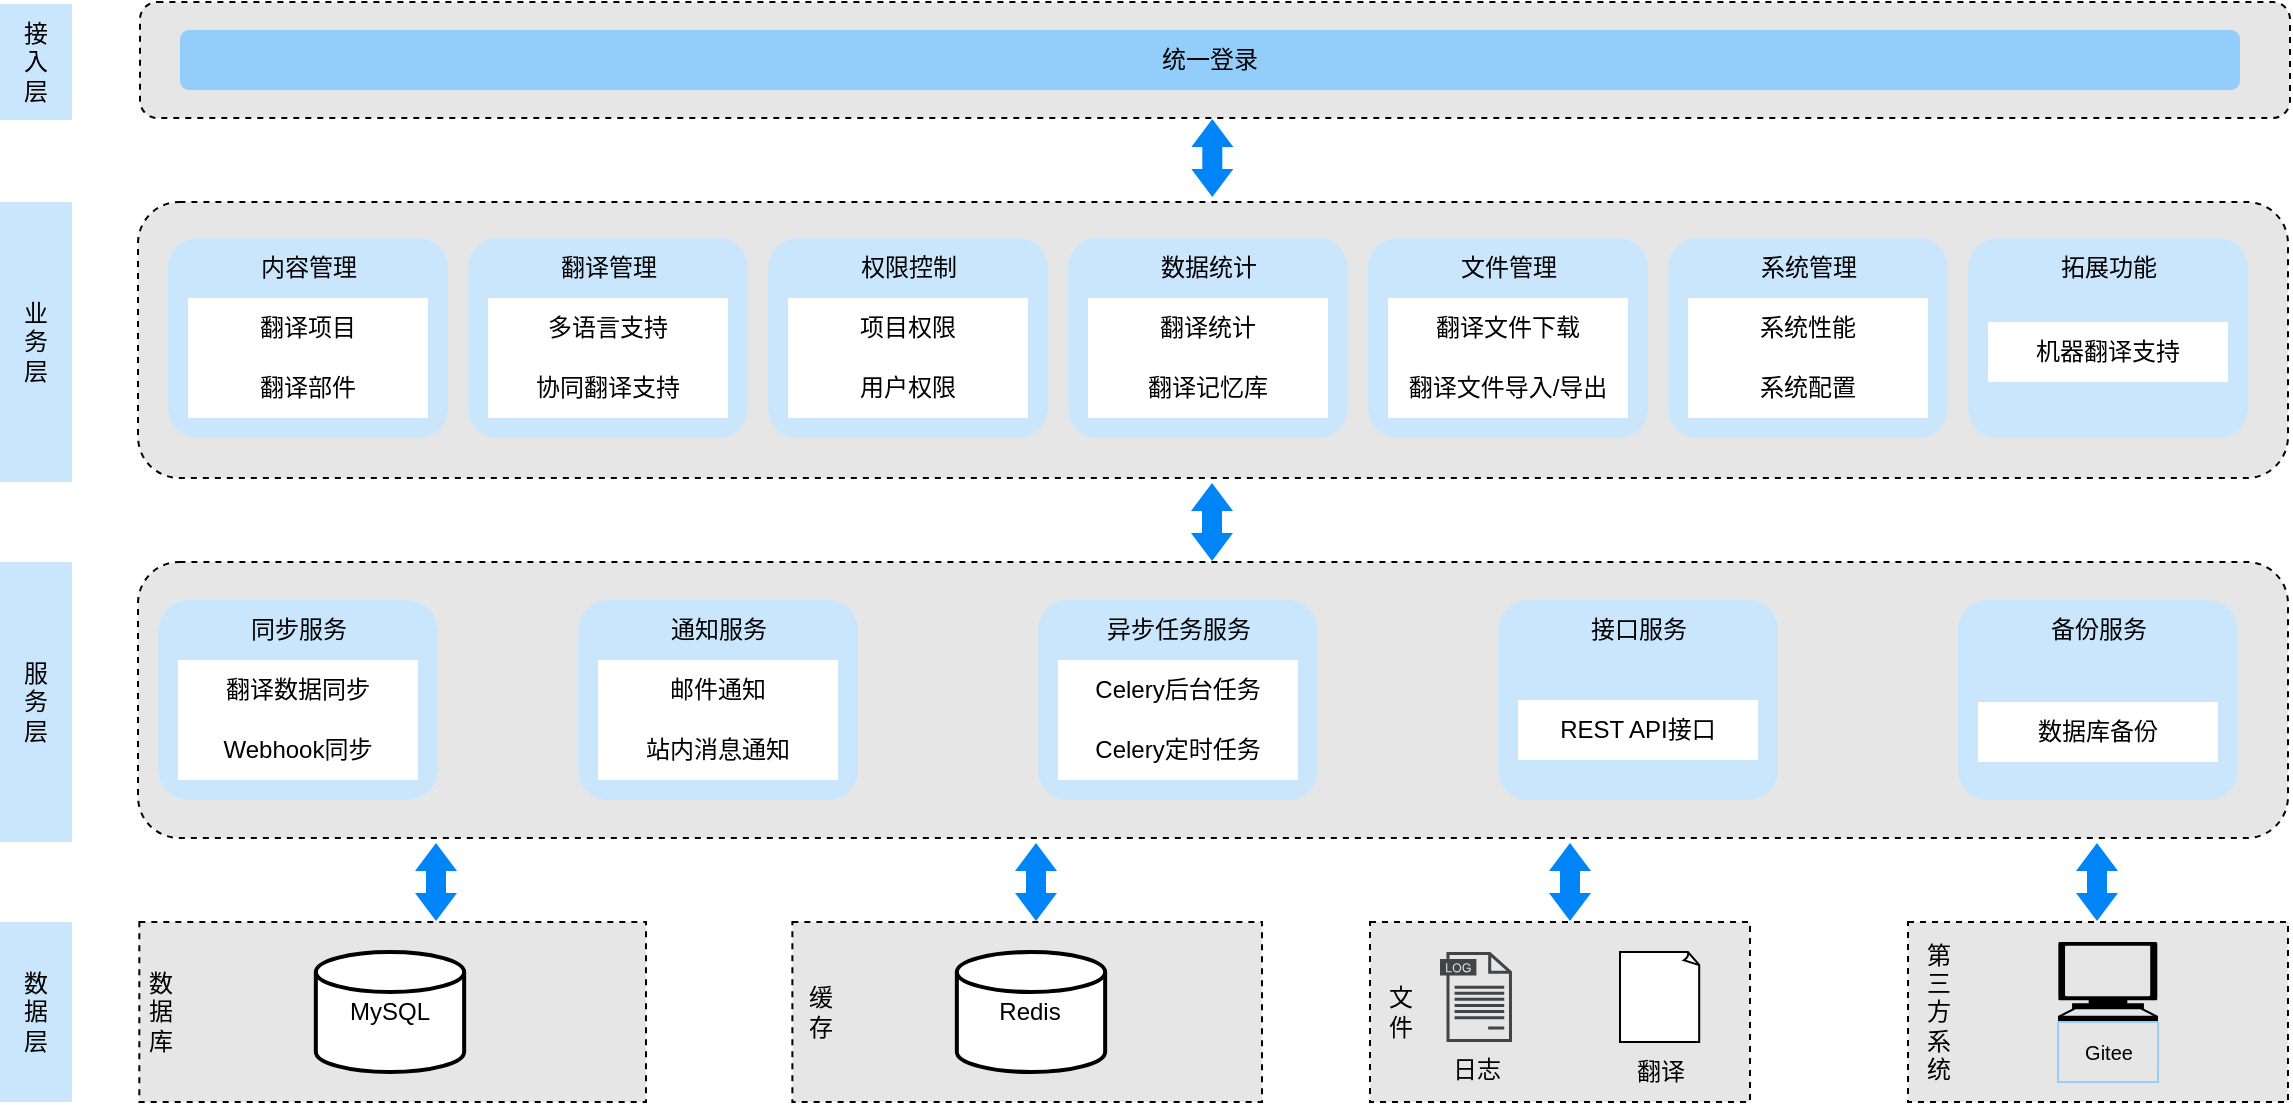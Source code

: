 <mxfile version="21.2.2" type="github">
  <diagram name="第 1 页" id="mY92OgvAY6bPNSYlvnZm">
    <mxGraphModel dx="1434" dy="750" grid="1" gridSize="10" guides="1" tooltips="1" connect="1" arrows="1" fold="1" page="1" pageScale="1" pageWidth="827" pageHeight="1169" math="0" shadow="0">
      <root>
        <mxCell id="0" />
        <mxCell id="1" parent="0" />
        <mxCell id="7gMvqDGJIj3QbsYjjSzZ-163" value="" style="rounded=1;whiteSpace=wrap;html=1;dashed=1;fillColor=#E6E6E6;" parent="1" vertex="1">
          <mxGeometry x="109" y="520" width="1075" height="138" as="geometry" />
        </mxCell>
        <mxCell id="7gMvqDGJIj3QbsYjjSzZ-68" value="" style="group;fillColor=default;strokeColor=none;rounded=1;" parent="1" vertex="1" connectable="0">
          <mxGeometry x="119" y="539" width="140" height="100" as="geometry" />
        </mxCell>
        <mxCell id="7gMvqDGJIj3QbsYjjSzZ-67" value="" style="rounded=1;whiteSpace=wrap;html=1;dashed=1;fillColor=#C9E6FD;strokeColor=none;" parent="7gMvqDGJIj3QbsYjjSzZ-68" vertex="1">
          <mxGeometry width="140" height="100" as="geometry" />
        </mxCell>
        <mxCell id="7gMvqDGJIj3QbsYjjSzZ-63" value="翻译数据同步" style="rounded=0;whiteSpace=wrap;html=1;strokeColor=none;" parent="7gMvqDGJIj3QbsYjjSzZ-68" vertex="1">
          <mxGeometry x="10" y="30" width="120" height="30" as="geometry" />
        </mxCell>
        <mxCell id="7gMvqDGJIj3QbsYjjSzZ-64" style="edgeStyle=orthogonalEdgeStyle;rounded=0;orthogonalLoop=1;jettySize=auto;html=1;exitX=0.5;exitY=1;exitDx=0;exitDy=0;" parent="7gMvqDGJIj3QbsYjjSzZ-68" source="7gMvqDGJIj3QbsYjjSzZ-63" target="7gMvqDGJIj3QbsYjjSzZ-63" edge="1">
          <mxGeometry relative="1" as="geometry" />
        </mxCell>
        <mxCell id="7gMvqDGJIj3QbsYjjSzZ-65" value="Webhook同步" style="rounded=0;whiteSpace=wrap;html=1;strokeColor=none;" parent="7gMvqDGJIj3QbsYjjSzZ-68" vertex="1">
          <mxGeometry x="10" y="60" width="120" height="30" as="geometry" />
        </mxCell>
        <mxCell id="7gMvqDGJIj3QbsYjjSzZ-66" value="同步服务" style="text;html=1;align=center;verticalAlign=middle;resizable=0;points=[];autosize=1;strokeColor=none;fillColor=none;" parent="7gMvqDGJIj3QbsYjjSzZ-68" vertex="1">
          <mxGeometry x="35" width="70" height="30" as="geometry" />
        </mxCell>
        <mxCell id="7gMvqDGJIj3QbsYjjSzZ-69" value="" style="group" parent="1" vertex="1" connectable="0">
          <mxGeometry x="329" y="539" width="140" height="100" as="geometry" />
        </mxCell>
        <mxCell id="7gMvqDGJIj3QbsYjjSzZ-70" value="" style="rounded=1;whiteSpace=wrap;html=1;dashed=1;fillColor=#C9E6FD;strokeColor=none;" parent="7gMvqDGJIj3QbsYjjSzZ-69" vertex="1">
          <mxGeometry width="140" height="100" as="geometry" />
        </mxCell>
        <mxCell id="7gMvqDGJIj3QbsYjjSzZ-71" value="邮件通知" style="rounded=0;whiteSpace=wrap;html=1;strokeColor=none;" parent="7gMvqDGJIj3QbsYjjSzZ-69" vertex="1">
          <mxGeometry x="10" y="30" width="120" height="30" as="geometry" />
        </mxCell>
        <mxCell id="7gMvqDGJIj3QbsYjjSzZ-72" style="edgeStyle=orthogonalEdgeStyle;rounded=0;orthogonalLoop=1;jettySize=auto;html=1;exitX=0.5;exitY=1;exitDx=0;exitDy=0;" parent="7gMvqDGJIj3QbsYjjSzZ-69" source="7gMvqDGJIj3QbsYjjSzZ-71" target="7gMvqDGJIj3QbsYjjSzZ-71" edge="1">
          <mxGeometry relative="1" as="geometry" />
        </mxCell>
        <mxCell id="7gMvqDGJIj3QbsYjjSzZ-73" value="站内消息通知" style="rounded=0;whiteSpace=wrap;html=1;strokeColor=none;" parent="7gMvqDGJIj3QbsYjjSzZ-69" vertex="1">
          <mxGeometry x="10" y="60" width="120" height="30" as="geometry" />
        </mxCell>
        <mxCell id="7gMvqDGJIj3QbsYjjSzZ-74" value="通知服务" style="text;html=1;align=center;verticalAlign=middle;resizable=0;points=[];autosize=1;strokeColor=none;fillColor=none;" parent="7gMvqDGJIj3QbsYjjSzZ-69" vertex="1">
          <mxGeometry x="35" width="70" height="30" as="geometry" />
        </mxCell>
        <mxCell id="7gMvqDGJIj3QbsYjjSzZ-75" value="" style="group" parent="1" vertex="1" connectable="0">
          <mxGeometry x="559" y="539" width="140" height="100" as="geometry" />
        </mxCell>
        <mxCell id="7gMvqDGJIj3QbsYjjSzZ-76" value="" style="rounded=1;whiteSpace=wrap;html=1;dashed=1;fillColor=#C9E6FD;strokeColor=none;" parent="7gMvqDGJIj3QbsYjjSzZ-75" vertex="1">
          <mxGeometry width="140" height="100" as="geometry" />
        </mxCell>
        <mxCell id="7gMvqDGJIj3QbsYjjSzZ-77" value="Celery后台任务" style="rounded=0;whiteSpace=wrap;html=1;strokeColor=none;" parent="7gMvqDGJIj3QbsYjjSzZ-75" vertex="1">
          <mxGeometry x="10" y="30" width="120" height="30" as="geometry" />
        </mxCell>
        <mxCell id="7gMvqDGJIj3QbsYjjSzZ-78" style="edgeStyle=orthogonalEdgeStyle;rounded=0;orthogonalLoop=1;jettySize=auto;html=1;exitX=0.5;exitY=1;exitDx=0;exitDy=0;" parent="7gMvqDGJIj3QbsYjjSzZ-75" source="7gMvqDGJIj3QbsYjjSzZ-77" target="7gMvqDGJIj3QbsYjjSzZ-77" edge="1">
          <mxGeometry relative="1" as="geometry" />
        </mxCell>
        <mxCell id="7gMvqDGJIj3QbsYjjSzZ-79" value="Celery定时任务" style="rounded=0;whiteSpace=wrap;html=1;strokeColor=none;" parent="7gMvqDGJIj3QbsYjjSzZ-75" vertex="1">
          <mxGeometry x="10" y="60" width="120" height="30" as="geometry" />
        </mxCell>
        <mxCell id="7gMvqDGJIj3QbsYjjSzZ-80" value="异步任务服务" style="text;html=1;align=center;verticalAlign=middle;resizable=0;points=[];autosize=1;strokeColor=none;fillColor=none;" parent="7gMvqDGJIj3QbsYjjSzZ-75" vertex="1">
          <mxGeometry x="20" width="100" height="30" as="geometry" />
        </mxCell>
        <mxCell id="7gMvqDGJIj3QbsYjjSzZ-81" value="" style="group" parent="1" vertex="1" connectable="0">
          <mxGeometry x="789" y="539" width="140" height="100" as="geometry" />
        </mxCell>
        <mxCell id="7gMvqDGJIj3QbsYjjSzZ-82" value="" style="rounded=1;whiteSpace=wrap;html=1;dashed=1;fillColor=#C9E6FD;strokeColor=none;" parent="7gMvqDGJIj3QbsYjjSzZ-81" vertex="1">
          <mxGeometry width="140" height="100" as="geometry" />
        </mxCell>
        <mxCell id="7gMvqDGJIj3QbsYjjSzZ-83" value="REST API接口" style="rounded=0;whiteSpace=wrap;html=1;strokeColor=none;" parent="7gMvqDGJIj3QbsYjjSzZ-81" vertex="1">
          <mxGeometry x="10" y="50" width="120" height="30" as="geometry" />
        </mxCell>
        <mxCell id="7gMvqDGJIj3QbsYjjSzZ-84" style="edgeStyle=orthogonalEdgeStyle;rounded=0;orthogonalLoop=1;jettySize=auto;html=1;exitX=0.5;exitY=1;exitDx=0;exitDy=0;" parent="7gMvqDGJIj3QbsYjjSzZ-81" source="7gMvqDGJIj3QbsYjjSzZ-83" target="7gMvqDGJIj3QbsYjjSzZ-83" edge="1">
          <mxGeometry relative="1" as="geometry" />
        </mxCell>
        <mxCell id="7gMvqDGJIj3QbsYjjSzZ-86" value="接口服务" style="text;html=1;align=center;verticalAlign=middle;resizable=0;points=[];autosize=1;strokeColor=none;fillColor=none;" parent="7gMvqDGJIj3QbsYjjSzZ-81" vertex="1">
          <mxGeometry x="35" width="70" height="30" as="geometry" />
        </mxCell>
        <mxCell id="7gMvqDGJIj3QbsYjjSzZ-60" value="" style="shape=flexArrow;endArrow=classic;startArrow=classic;html=1;rounded=0;endWidth=10;endSize=4.33;startWidth=10;startSize=4.33;fillColor=#0085F8;strokeColor=none;" parent="1" edge="1">
          <mxGeometry width="100" height="100" relative="1" as="geometry">
            <mxPoint x="646" y="520" as="sourcePoint" />
            <mxPoint x="646" y="480" as="targetPoint" />
          </mxGeometry>
        </mxCell>
        <mxCell id="7gMvqDGJIj3QbsYjjSzZ-29" value="" style="group" parent="1" vertex="1" connectable="0">
          <mxGeometry x="430" y="700" width="241" height="90" as="geometry" />
        </mxCell>
        <mxCell id="7gMvqDGJIj3QbsYjjSzZ-30" value="" style="rounded=0;whiteSpace=wrap;html=1;dashed=1;fillColor=#E6E6E6;" parent="7gMvqDGJIj3QbsYjjSzZ-29" vertex="1">
          <mxGeometry x="6.179" width="234.821" height="90" as="geometry" />
        </mxCell>
        <mxCell id="7gMvqDGJIj3QbsYjjSzZ-31" value="Redis" style="strokeWidth=2;html=1;shape=mxgraph.flowchart.database;whiteSpace=wrap;" parent="7gMvqDGJIj3QbsYjjSzZ-29" vertex="1">
          <mxGeometry x="88.42" y="15" width="74.154" height="60" as="geometry" />
        </mxCell>
        <mxCell id="7gMvqDGJIj3QbsYjjSzZ-32" value="缓&lt;br&gt;存" style="text;html=1;align=center;verticalAlign=middle;resizable=0;points=[];autosize=1;strokeColor=none;fillColor=none;" parent="7gMvqDGJIj3QbsYjjSzZ-29" vertex="1">
          <mxGeometry y="25" width="40" height="40" as="geometry" />
        </mxCell>
        <mxCell id="7gMvqDGJIj3QbsYjjSzZ-94" value="" style="group" parent="1" vertex="1" connectable="0">
          <mxGeometry x="720" y="700" width="195" height="90" as="geometry" />
        </mxCell>
        <mxCell id="7gMvqDGJIj3QbsYjjSzZ-88" value="" style="rounded=0;whiteSpace=wrap;html=1;dashed=1;fillColor=#E6E6E6;" parent="7gMvqDGJIj3QbsYjjSzZ-94" vertex="1">
          <mxGeometry x="5" width="190" height="90" as="geometry" />
        </mxCell>
        <mxCell id="7gMvqDGJIj3QbsYjjSzZ-90" value="文&lt;br&gt;件" style="text;html=1;align=center;verticalAlign=middle;resizable=0;points=[];autosize=1;strokeColor=none;fillColor=none;" parent="7gMvqDGJIj3QbsYjjSzZ-94" vertex="1">
          <mxGeometry y="25" width="40" height="40" as="geometry" />
        </mxCell>
        <mxCell id="7gMvqDGJIj3QbsYjjSzZ-91" value="日志" style="sketch=0;pointerEvents=1;shadow=0;dashed=0;html=1;strokeColor=none;fillColor=#434445;aspect=fixed;labelPosition=center;verticalLabelPosition=bottom;verticalAlign=top;align=center;outlineConnect=0;shape=mxgraph.vvd.log_files;" parent="7gMvqDGJIj3QbsYjjSzZ-94" vertex="1">
          <mxGeometry x="40" y="15" width="36" height="45" as="geometry" />
        </mxCell>
        <mxCell id="7gMvqDGJIj3QbsYjjSzZ-92" value="" style="whiteSpace=wrap;html=1;shape=mxgraph.basic.document" parent="7gMvqDGJIj3QbsYjjSzZ-94" vertex="1">
          <mxGeometry x="130" y="15" width="40" height="45" as="geometry" />
        </mxCell>
        <mxCell id="7gMvqDGJIj3QbsYjjSzZ-93" value="翻译" style="text;html=1;align=center;verticalAlign=middle;resizable=0;points=[];autosize=1;strokeColor=none;fillColor=none;" parent="7gMvqDGJIj3QbsYjjSzZ-94" vertex="1">
          <mxGeometry x="125" y="60" width="50" height="30" as="geometry" />
        </mxCell>
        <mxCell id="7gMvqDGJIj3QbsYjjSzZ-96" value="" style="group" parent="1" vertex="1" connectable="0">
          <mxGeometry x="989" y="700" width="195" height="90" as="geometry" />
        </mxCell>
        <mxCell id="7gMvqDGJIj3QbsYjjSzZ-41" value="" style="rounded=0;whiteSpace=wrap;html=1;dashed=1;fillColor=#E6E6E6;" parent="7gMvqDGJIj3QbsYjjSzZ-96" vertex="1">
          <mxGeometry x="5" width="190" height="90" as="geometry" />
        </mxCell>
        <mxCell id="7gMvqDGJIj3QbsYjjSzZ-43" value="第&lt;br&gt;三&lt;br&gt;方&lt;br&gt;系&lt;br&gt;统" style="text;html=1;align=center;verticalAlign=middle;resizable=0;points=[];autosize=1;strokeColor=none;fillColor=none;" parent="7gMvqDGJIj3QbsYjjSzZ-96" vertex="1">
          <mxGeometry width="40" height="90" as="geometry" />
        </mxCell>
        <mxCell id="7gMvqDGJIj3QbsYjjSzZ-45" value="" style="group" parent="7gMvqDGJIj3QbsYjjSzZ-96" vertex="1" connectable="0">
          <mxGeometry x="80" y="10" width="50" height="70" as="geometry" />
        </mxCell>
        <mxCell id="7gMvqDGJIj3QbsYjjSzZ-38" value="" style="shape=mxgraph.signs.tech.computer;html=1;pointerEvents=1;fillColor=#000000;strokeColor=none;verticalLabelPosition=bottom;verticalAlign=top;align=center;" parent="7gMvqDGJIj3QbsYjjSzZ-45" vertex="1">
          <mxGeometry width="50" height="40" as="geometry" />
        </mxCell>
        <mxCell id="7gMvqDGJIj3QbsYjjSzZ-39" value="Gitee" style="text;html=1;align=center;verticalAlign=middle;resizable=0;points=[];autosize=1;strokeColor=#99CCFF;fillColor=none;fontSize=10;" parent="7gMvqDGJIj3QbsYjjSzZ-45" vertex="1">
          <mxGeometry y="40" width="50" height="30" as="geometry" />
        </mxCell>
        <mxCell id="7gMvqDGJIj3QbsYjjSzZ-97" value="" style="group" parent="1" vertex="1" connectable="0">
          <mxGeometry x="105" y="700" width="260" height="90" as="geometry" />
        </mxCell>
        <mxCell id="7gMvqDGJIj3QbsYjjSzZ-99" value="MySQL" style="strokeWidth=2;html=1;shape=mxgraph.flowchart.database;whiteSpace=wrap;" parent="7gMvqDGJIj3QbsYjjSzZ-97" vertex="1">
          <mxGeometry x="95.391" y="15" width="80.0" height="60" as="geometry" />
        </mxCell>
        <mxCell id="7gMvqDGJIj3QbsYjjSzZ-100" value="数&lt;br&gt;据&lt;br&gt;库" style="text;html=1;align=center;verticalAlign=middle;resizable=0;points=[];autosize=1;strokeColor=none;fillColor=none;" parent="7gMvqDGJIj3QbsYjjSzZ-97" vertex="1">
          <mxGeometry y="15" width="40" height="60" as="geometry" />
        </mxCell>
        <mxCell id="7gMvqDGJIj3QbsYjjSzZ-103" value="" style="group" parent="1" vertex="1" connectable="0">
          <mxGeometry x="1019" y="539" width="140" height="100" as="geometry" />
        </mxCell>
        <mxCell id="7gMvqDGJIj3QbsYjjSzZ-104" value="" style="rounded=1;whiteSpace=wrap;html=1;dashed=1;fillColor=#C9E6FD;strokeColor=none;" parent="7gMvqDGJIj3QbsYjjSzZ-103" vertex="1">
          <mxGeometry width="140" height="100" as="geometry" />
        </mxCell>
        <mxCell id="7gMvqDGJIj3QbsYjjSzZ-105" value="数据库备份" style="rounded=0;whiteSpace=wrap;html=1;strokeColor=none;" parent="7gMvqDGJIj3QbsYjjSzZ-103" vertex="1">
          <mxGeometry x="10" y="51" width="120" height="30" as="geometry" />
        </mxCell>
        <mxCell id="7gMvqDGJIj3QbsYjjSzZ-106" style="edgeStyle=orthogonalEdgeStyle;rounded=0;orthogonalLoop=1;jettySize=auto;html=1;exitX=0.5;exitY=1;exitDx=0;exitDy=0;" parent="7gMvqDGJIj3QbsYjjSzZ-103" source="7gMvqDGJIj3QbsYjjSzZ-105" target="7gMvqDGJIj3QbsYjjSzZ-105" edge="1">
          <mxGeometry relative="1" as="geometry" />
        </mxCell>
        <mxCell id="7gMvqDGJIj3QbsYjjSzZ-108" value="备份服务" style="text;html=1;align=center;verticalAlign=middle;resizable=0;points=[];autosize=1;strokeColor=none;fillColor=none;" parent="7gMvqDGJIj3QbsYjjSzZ-103" vertex="1">
          <mxGeometry x="35" width="70" height="30" as="geometry" />
        </mxCell>
        <mxCell id="7gMvqDGJIj3QbsYjjSzZ-164" value="" style="group" parent="1" vertex="1" connectable="0">
          <mxGeometry x="109" y="340" width="1075" height="138" as="geometry" />
        </mxCell>
        <mxCell id="7gMvqDGJIj3QbsYjjSzZ-161" value="" style="rounded=1;whiteSpace=wrap;html=1;dashed=1;fillColor=#E6E6E6;" parent="7gMvqDGJIj3QbsYjjSzZ-164" vertex="1">
          <mxGeometry width="1075" height="138" as="geometry" />
        </mxCell>
        <mxCell id="7gMvqDGJIj3QbsYjjSzZ-115" value="" style="group" parent="7gMvqDGJIj3QbsYjjSzZ-164" vertex="1" connectable="0">
          <mxGeometry x="15" y="18" width="140" height="100" as="geometry" />
        </mxCell>
        <mxCell id="7gMvqDGJIj3QbsYjjSzZ-116" value="" style="rounded=1;whiteSpace=wrap;html=1;dashed=1;fillColor=#C9E6FD;strokeColor=none;" parent="7gMvqDGJIj3QbsYjjSzZ-115" vertex="1">
          <mxGeometry width="140" height="100" as="geometry" />
        </mxCell>
        <mxCell id="7gMvqDGJIj3QbsYjjSzZ-117" value="翻译项目" style="rounded=0;whiteSpace=wrap;html=1;strokeColor=none;" parent="7gMvqDGJIj3QbsYjjSzZ-115" vertex="1">
          <mxGeometry x="10" y="30" width="120" height="30" as="geometry" />
        </mxCell>
        <mxCell id="7gMvqDGJIj3QbsYjjSzZ-118" style="edgeStyle=orthogonalEdgeStyle;rounded=0;orthogonalLoop=1;jettySize=auto;html=1;exitX=0.5;exitY=1;exitDx=0;exitDy=0;" parent="7gMvqDGJIj3QbsYjjSzZ-115" source="7gMvqDGJIj3QbsYjjSzZ-117" target="7gMvqDGJIj3QbsYjjSzZ-117" edge="1">
          <mxGeometry relative="1" as="geometry" />
        </mxCell>
        <mxCell id="7gMvqDGJIj3QbsYjjSzZ-119" value="翻译部件" style="rounded=0;whiteSpace=wrap;html=1;strokeColor=none;" parent="7gMvqDGJIj3QbsYjjSzZ-115" vertex="1">
          <mxGeometry x="10" y="60" width="120" height="30" as="geometry" />
        </mxCell>
        <mxCell id="7gMvqDGJIj3QbsYjjSzZ-120" value="内容管理" style="text;html=1;align=center;verticalAlign=middle;resizable=0;points=[];autosize=1;strokeColor=none;fillColor=none;" parent="7gMvqDGJIj3QbsYjjSzZ-115" vertex="1">
          <mxGeometry x="35" width="70" height="30" as="geometry" />
        </mxCell>
        <mxCell id="7gMvqDGJIj3QbsYjjSzZ-121" value="" style="group" parent="7gMvqDGJIj3QbsYjjSzZ-164" vertex="1" connectable="0">
          <mxGeometry x="165" y="18" width="140" height="100" as="geometry" />
        </mxCell>
        <mxCell id="7gMvqDGJIj3QbsYjjSzZ-122" value="" style="rounded=1;whiteSpace=wrap;html=1;dashed=1;fillColor=#C9E6FD;strokeColor=none;" parent="7gMvqDGJIj3QbsYjjSzZ-121" vertex="1">
          <mxGeometry width="140" height="100" as="geometry" />
        </mxCell>
        <mxCell id="7gMvqDGJIj3QbsYjjSzZ-123" value="多语言支持" style="rounded=0;whiteSpace=wrap;html=1;strokeColor=none;" parent="7gMvqDGJIj3QbsYjjSzZ-121" vertex="1">
          <mxGeometry x="10" y="30" width="120" height="30" as="geometry" />
        </mxCell>
        <mxCell id="7gMvqDGJIj3QbsYjjSzZ-124" style="edgeStyle=orthogonalEdgeStyle;rounded=0;orthogonalLoop=1;jettySize=auto;html=1;exitX=0.5;exitY=1;exitDx=0;exitDy=0;" parent="7gMvqDGJIj3QbsYjjSzZ-121" source="7gMvqDGJIj3QbsYjjSzZ-123" target="7gMvqDGJIj3QbsYjjSzZ-123" edge="1">
          <mxGeometry relative="1" as="geometry" />
        </mxCell>
        <mxCell id="7gMvqDGJIj3QbsYjjSzZ-125" value="协同翻译支持" style="rounded=0;whiteSpace=wrap;html=1;strokeColor=none;" parent="7gMvqDGJIj3QbsYjjSzZ-121" vertex="1">
          <mxGeometry x="10" y="60" width="120" height="30" as="geometry" />
        </mxCell>
        <mxCell id="7gMvqDGJIj3QbsYjjSzZ-126" value="翻译管理" style="text;html=1;align=center;verticalAlign=middle;resizable=0;points=[];autosize=1;strokeColor=none;fillColor=none;" parent="7gMvqDGJIj3QbsYjjSzZ-121" vertex="1">
          <mxGeometry x="35" width="70" height="30" as="geometry" />
        </mxCell>
        <mxCell id="7gMvqDGJIj3QbsYjjSzZ-128" value="" style="group" parent="7gMvqDGJIj3QbsYjjSzZ-164" vertex="1" connectable="0">
          <mxGeometry x="315" y="18" width="140" height="100" as="geometry" />
        </mxCell>
        <mxCell id="7gMvqDGJIj3QbsYjjSzZ-129" value="" style="rounded=1;whiteSpace=wrap;html=1;dashed=1;fillColor=#C9E6FD;strokeColor=none;" parent="7gMvqDGJIj3QbsYjjSzZ-128" vertex="1">
          <mxGeometry width="140" height="100" as="geometry" />
        </mxCell>
        <mxCell id="7gMvqDGJIj3QbsYjjSzZ-130" value="项目权限" style="rounded=0;whiteSpace=wrap;html=1;strokeColor=none;" parent="7gMvqDGJIj3QbsYjjSzZ-128" vertex="1">
          <mxGeometry x="10" y="30" width="120" height="30" as="geometry" />
        </mxCell>
        <mxCell id="7gMvqDGJIj3QbsYjjSzZ-131" style="edgeStyle=orthogonalEdgeStyle;rounded=0;orthogonalLoop=1;jettySize=auto;html=1;exitX=0.5;exitY=1;exitDx=0;exitDy=0;" parent="7gMvqDGJIj3QbsYjjSzZ-128" source="7gMvqDGJIj3QbsYjjSzZ-130" target="7gMvqDGJIj3QbsYjjSzZ-130" edge="1">
          <mxGeometry relative="1" as="geometry" />
        </mxCell>
        <mxCell id="7gMvqDGJIj3QbsYjjSzZ-132" value="用户权限" style="rounded=0;whiteSpace=wrap;html=1;strokeColor=none;" parent="7gMvqDGJIj3QbsYjjSzZ-128" vertex="1">
          <mxGeometry x="10" y="60" width="120" height="30" as="geometry" />
        </mxCell>
        <mxCell id="7gMvqDGJIj3QbsYjjSzZ-133" value="权限控制" style="text;html=1;align=center;verticalAlign=middle;resizable=0;points=[];autosize=1;strokeColor=none;fillColor=none;" parent="7gMvqDGJIj3QbsYjjSzZ-128" vertex="1">
          <mxGeometry x="35" width="70" height="30" as="geometry" />
        </mxCell>
        <mxCell id="7gMvqDGJIj3QbsYjjSzZ-134" value="" style="group" parent="7gMvqDGJIj3QbsYjjSzZ-164" vertex="1" connectable="0">
          <mxGeometry x="915" y="18" width="140" height="100" as="geometry" />
        </mxCell>
        <mxCell id="7gMvqDGJIj3QbsYjjSzZ-135" value="" style="rounded=1;whiteSpace=wrap;html=1;dashed=1;fillColor=#C9E6FD;strokeColor=none;" parent="7gMvqDGJIj3QbsYjjSzZ-134" vertex="1">
          <mxGeometry width="140" height="100" as="geometry" />
        </mxCell>
        <mxCell id="7gMvqDGJIj3QbsYjjSzZ-136" value="机器翻译支持" style="rounded=0;whiteSpace=wrap;html=1;strokeColor=none;" parent="7gMvqDGJIj3QbsYjjSzZ-134" vertex="1">
          <mxGeometry x="10" y="42" width="120" height="30" as="geometry" />
        </mxCell>
        <mxCell id="7gMvqDGJIj3QbsYjjSzZ-137" style="edgeStyle=orthogonalEdgeStyle;rounded=0;orthogonalLoop=1;jettySize=auto;html=1;exitX=0.5;exitY=1;exitDx=0;exitDy=0;" parent="7gMvqDGJIj3QbsYjjSzZ-134" source="7gMvqDGJIj3QbsYjjSzZ-136" target="7gMvqDGJIj3QbsYjjSzZ-136" edge="1">
          <mxGeometry relative="1" as="geometry" />
        </mxCell>
        <mxCell id="7gMvqDGJIj3QbsYjjSzZ-139" value="拓展功能" style="text;html=1;align=center;verticalAlign=middle;resizable=0;points=[];autosize=1;strokeColor=none;fillColor=none;" parent="7gMvqDGJIj3QbsYjjSzZ-134" vertex="1">
          <mxGeometry x="35" width="70" height="30" as="geometry" />
        </mxCell>
        <mxCell id="7gMvqDGJIj3QbsYjjSzZ-140" value="" style="group" parent="7gMvqDGJIj3QbsYjjSzZ-164" vertex="1" connectable="0">
          <mxGeometry x="765" y="18" width="140" height="100" as="geometry" />
        </mxCell>
        <mxCell id="7gMvqDGJIj3QbsYjjSzZ-141" value="" style="rounded=1;whiteSpace=wrap;html=1;dashed=1;fillColor=#C9E6FD;strokeColor=none;" parent="7gMvqDGJIj3QbsYjjSzZ-140" vertex="1">
          <mxGeometry width="140" height="100" as="geometry" />
        </mxCell>
        <mxCell id="7gMvqDGJIj3QbsYjjSzZ-142" value="系统性能" style="rounded=0;whiteSpace=wrap;html=1;strokeColor=none;" parent="7gMvqDGJIj3QbsYjjSzZ-140" vertex="1">
          <mxGeometry x="10" y="30" width="120" height="30" as="geometry" />
        </mxCell>
        <mxCell id="7gMvqDGJIj3QbsYjjSzZ-143" style="edgeStyle=orthogonalEdgeStyle;rounded=0;orthogonalLoop=1;jettySize=auto;html=1;exitX=0.5;exitY=1;exitDx=0;exitDy=0;" parent="7gMvqDGJIj3QbsYjjSzZ-140" source="7gMvqDGJIj3QbsYjjSzZ-142" target="7gMvqDGJIj3QbsYjjSzZ-142" edge="1">
          <mxGeometry relative="1" as="geometry" />
        </mxCell>
        <mxCell id="7gMvqDGJIj3QbsYjjSzZ-144" value="系统配置" style="rounded=0;whiteSpace=wrap;html=1;strokeColor=none;" parent="7gMvqDGJIj3QbsYjjSzZ-140" vertex="1">
          <mxGeometry x="10" y="60" width="120" height="30" as="geometry" />
        </mxCell>
        <mxCell id="7gMvqDGJIj3QbsYjjSzZ-145" value="系统管理" style="text;html=1;align=center;verticalAlign=middle;resizable=0;points=[];autosize=1;strokeColor=none;fillColor=none;" parent="7gMvqDGJIj3QbsYjjSzZ-140" vertex="1">
          <mxGeometry x="35" width="70" height="30" as="geometry" />
        </mxCell>
        <mxCell id="7gMvqDGJIj3QbsYjjSzZ-149" value="" style="group" parent="7gMvqDGJIj3QbsYjjSzZ-164" vertex="1" connectable="0">
          <mxGeometry x="465" y="18" width="140" height="100" as="geometry" />
        </mxCell>
        <mxCell id="7gMvqDGJIj3QbsYjjSzZ-150" value="" style="rounded=1;whiteSpace=wrap;html=1;dashed=1;fillColor=#C9E6FD;strokeColor=none;" parent="7gMvqDGJIj3QbsYjjSzZ-149" vertex="1">
          <mxGeometry width="140" height="100" as="geometry" />
        </mxCell>
        <mxCell id="7gMvqDGJIj3QbsYjjSzZ-151" value="翻译统计" style="rounded=0;whiteSpace=wrap;html=1;strokeColor=none;" parent="7gMvqDGJIj3QbsYjjSzZ-149" vertex="1">
          <mxGeometry x="10" y="30" width="120" height="30" as="geometry" />
        </mxCell>
        <mxCell id="7gMvqDGJIj3QbsYjjSzZ-152" style="edgeStyle=orthogonalEdgeStyle;rounded=0;orthogonalLoop=1;jettySize=auto;html=1;exitX=0.5;exitY=1;exitDx=0;exitDy=0;" parent="7gMvqDGJIj3QbsYjjSzZ-149" source="7gMvqDGJIj3QbsYjjSzZ-151" target="7gMvqDGJIj3QbsYjjSzZ-151" edge="1">
          <mxGeometry relative="1" as="geometry" />
        </mxCell>
        <mxCell id="7gMvqDGJIj3QbsYjjSzZ-153" value="翻译记忆库" style="rounded=0;whiteSpace=wrap;html=1;strokeColor=none;" parent="7gMvqDGJIj3QbsYjjSzZ-149" vertex="1">
          <mxGeometry x="10" y="60" width="120" height="30" as="geometry" />
        </mxCell>
        <mxCell id="7gMvqDGJIj3QbsYjjSzZ-154" value="数据统计" style="text;html=1;align=center;verticalAlign=middle;resizable=0;points=[];autosize=1;strokeColor=none;fillColor=none;" parent="7gMvqDGJIj3QbsYjjSzZ-149" vertex="1">
          <mxGeometry x="35" width="70" height="30" as="geometry" />
        </mxCell>
        <mxCell id="7gMvqDGJIj3QbsYjjSzZ-155" value="" style="group" parent="7gMvqDGJIj3QbsYjjSzZ-164" vertex="1" connectable="0">
          <mxGeometry x="615" y="18" width="140" height="100" as="geometry" />
        </mxCell>
        <mxCell id="7gMvqDGJIj3QbsYjjSzZ-156" value="" style="rounded=1;whiteSpace=wrap;html=1;dashed=1;fillColor=#C9E6FD;strokeColor=none;" parent="7gMvqDGJIj3QbsYjjSzZ-155" vertex="1">
          <mxGeometry width="140" height="100" as="geometry" />
        </mxCell>
        <mxCell id="7gMvqDGJIj3QbsYjjSzZ-157" value="翻译文件下载" style="rounded=0;whiteSpace=wrap;html=1;strokeColor=none;" parent="7gMvqDGJIj3QbsYjjSzZ-155" vertex="1">
          <mxGeometry x="10" y="30" width="120" height="30" as="geometry" />
        </mxCell>
        <mxCell id="7gMvqDGJIj3QbsYjjSzZ-158" style="edgeStyle=orthogonalEdgeStyle;rounded=0;orthogonalLoop=1;jettySize=auto;html=1;exitX=0.5;exitY=1;exitDx=0;exitDy=0;" parent="7gMvqDGJIj3QbsYjjSzZ-155" source="7gMvqDGJIj3QbsYjjSzZ-157" target="7gMvqDGJIj3QbsYjjSzZ-157" edge="1">
          <mxGeometry relative="1" as="geometry" />
        </mxCell>
        <mxCell id="7gMvqDGJIj3QbsYjjSzZ-159" value="翻译文件导入/导出" style="rounded=0;whiteSpace=wrap;html=1;strokeColor=none;" parent="7gMvqDGJIj3QbsYjjSzZ-155" vertex="1">
          <mxGeometry x="10" y="60" width="120" height="30" as="geometry" />
        </mxCell>
        <mxCell id="7gMvqDGJIj3QbsYjjSzZ-160" value="文件管理" style="text;html=1;align=center;verticalAlign=middle;resizable=0;points=[];autosize=1;strokeColor=none;fillColor=none;" parent="7gMvqDGJIj3QbsYjjSzZ-155" vertex="1">
          <mxGeometry x="35" width="70" height="30" as="geometry" />
        </mxCell>
        <mxCell id="7gMvqDGJIj3QbsYjjSzZ-165" value="" style="shape=flexArrow;endArrow=classic;startArrow=classic;html=1;rounded=0;endWidth=10;endSize=4.33;startWidth=10;startSize=4.33;fillColor=#0085F8;strokeColor=none;" parent="1" edge="1">
          <mxGeometry width="100" height="100" relative="1" as="geometry">
            <mxPoint x="258" y="700" as="sourcePoint" />
            <mxPoint x="258" y="660" as="targetPoint" />
          </mxGeometry>
        </mxCell>
        <mxCell id="7gMvqDGJIj3QbsYjjSzZ-166" value="" style="shape=flexArrow;endArrow=classic;startArrow=classic;html=1;rounded=0;endWidth=10;endSize=4.33;startWidth=10;startSize=4.33;fillColor=#0085F8;strokeColor=none;" parent="1" edge="1">
          <mxGeometry width="100" height="100" relative="1" as="geometry">
            <mxPoint x="558" y="700" as="sourcePoint" />
            <mxPoint x="558" y="660" as="targetPoint" />
          </mxGeometry>
        </mxCell>
        <mxCell id="7gMvqDGJIj3QbsYjjSzZ-167" value="" style="shape=flexArrow;endArrow=classic;startArrow=classic;html=1;rounded=0;endWidth=10;endSize=4.33;startWidth=10;startSize=4.33;fillColor=#0085F8;strokeColor=none;" parent="1" edge="1">
          <mxGeometry width="100" height="100" relative="1" as="geometry">
            <mxPoint x="825" y="700" as="sourcePoint" />
            <mxPoint x="825" y="660" as="targetPoint" />
          </mxGeometry>
        </mxCell>
        <mxCell id="7gMvqDGJIj3QbsYjjSzZ-168" value="" style="shape=flexArrow;endArrow=classic;startArrow=classic;html=1;rounded=0;endWidth=10;endSize=4.33;startWidth=10;startSize=4.33;fillColor=#0085F8;strokeColor=none;" parent="1" edge="1">
          <mxGeometry width="100" height="100" relative="1" as="geometry">
            <mxPoint x="1088.5" y="700" as="sourcePoint" />
            <mxPoint x="1088.5" y="660" as="targetPoint" />
          </mxGeometry>
        </mxCell>
        <mxCell id="7gMvqDGJIj3QbsYjjSzZ-170" value="" style="group" parent="1" vertex="1" connectable="0">
          <mxGeometry x="110" y="240" width="1075" height="58" as="geometry" />
        </mxCell>
        <mxCell id="7gMvqDGJIj3QbsYjjSzZ-171" value="" style="rounded=1;whiteSpace=wrap;html=1;dashed=1;fillColor=#E6E6E6;" parent="7gMvqDGJIj3QbsYjjSzZ-170" vertex="1">
          <mxGeometry width="1075" height="58" as="geometry" />
        </mxCell>
        <mxCell id="7gMvqDGJIj3QbsYjjSzZ-214" value="统一登录" style="rounded=1;whiteSpace=wrap;html=1;fillColor=#93CEFB;strokeColor=none;" parent="7gMvqDGJIj3QbsYjjSzZ-170" vertex="1">
          <mxGeometry x="20" y="14" width="1030" height="30" as="geometry" />
        </mxCell>
        <mxCell id="7gMvqDGJIj3QbsYjjSzZ-215" value="" style="shape=flexArrow;endArrow=classic;startArrow=classic;html=1;rounded=0;endWidth=10;endSize=4.33;startWidth=10;startSize=4.33;fillColor=#0085F8;strokeColor=none;" parent="1" edge="1">
          <mxGeometry width="100" height="100" relative="1" as="geometry">
            <mxPoint x="646.16" y="338" as="sourcePoint" />
            <mxPoint x="646.16" y="298" as="targetPoint" />
          </mxGeometry>
        </mxCell>
        <mxCell id="7gMvqDGJIj3QbsYjjSzZ-98" value="" style="rounded=0;whiteSpace=wrap;html=1;dashed=1;fillColor=#E6E6E6;" parent="1" vertex="1">
          <mxGeometry x="109.667" y="700" width="253.333" height="90" as="geometry" />
        </mxCell>
        <mxCell id="7gMvqDGJIj3QbsYjjSzZ-216" value="数&lt;br&gt;据&lt;br&gt;层" style="rounded=0;whiteSpace=wrap;html=1;fillColor=#C9E6FD;strokeColor=none;" parent="1" vertex="1">
          <mxGeometry x="40" y="700" width="36" height="90" as="geometry" />
        </mxCell>
        <mxCell id="7gMvqDGJIj3QbsYjjSzZ-217" value="MySQL" style="strokeWidth=2;html=1;shape=mxgraph.flowchart.database;whiteSpace=wrap;" parent="1" vertex="1">
          <mxGeometry x="197.92" y="715" width="74.154" height="60" as="geometry" />
        </mxCell>
        <mxCell id="7gMvqDGJIj3QbsYjjSzZ-219" value="数&lt;br&gt;据&lt;br&gt;库" style="text;html=1;align=center;verticalAlign=middle;resizable=0;points=[];autosize=1;strokeColor=none;fillColor=none;" parent="1" vertex="1">
          <mxGeometry x="100" y="715" width="40" height="60" as="geometry" />
        </mxCell>
        <mxCell id="7gMvqDGJIj3QbsYjjSzZ-220" value="服&lt;br&gt;务&lt;br&gt;层" style="rounded=0;whiteSpace=wrap;html=1;fillColor=#C9E6FD;strokeColor=none;" parent="1" vertex="1">
          <mxGeometry x="40" y="520" width="36" height="140" as="geometry" />
        </mxCell>
        <mxCell id="7gMvqDGJIj3QbsYjjSzZ-221" value="业&lt;br&gt;务&lt;br&gt;层" style="rounded=0;whiteSpace=wrap;html=1;fillColor=#C9E6FD;strokeColor=none;" parent="1" vertex="1">
          <mxGeometry x="40" y="340" width="36" height="140" as="geometry" />
        </mxCell>
        <mxCell id="7gMvqDGJIj3QbsYjjSzZ-222" value="接&lt;br&gt;入&lt;br&gt;层" style="rounded=0;whiteSpace=wrap;html=1;fillColor=#C9E6FD;strokeColor=none;" parent="1" vertex="1">
          <mxGeometry x="40" y="241" width="36" height="58" as="geometry" />
        </mxCell>
      </root>
    </mxGraphModel>
  </diagram>
</mxfile>
